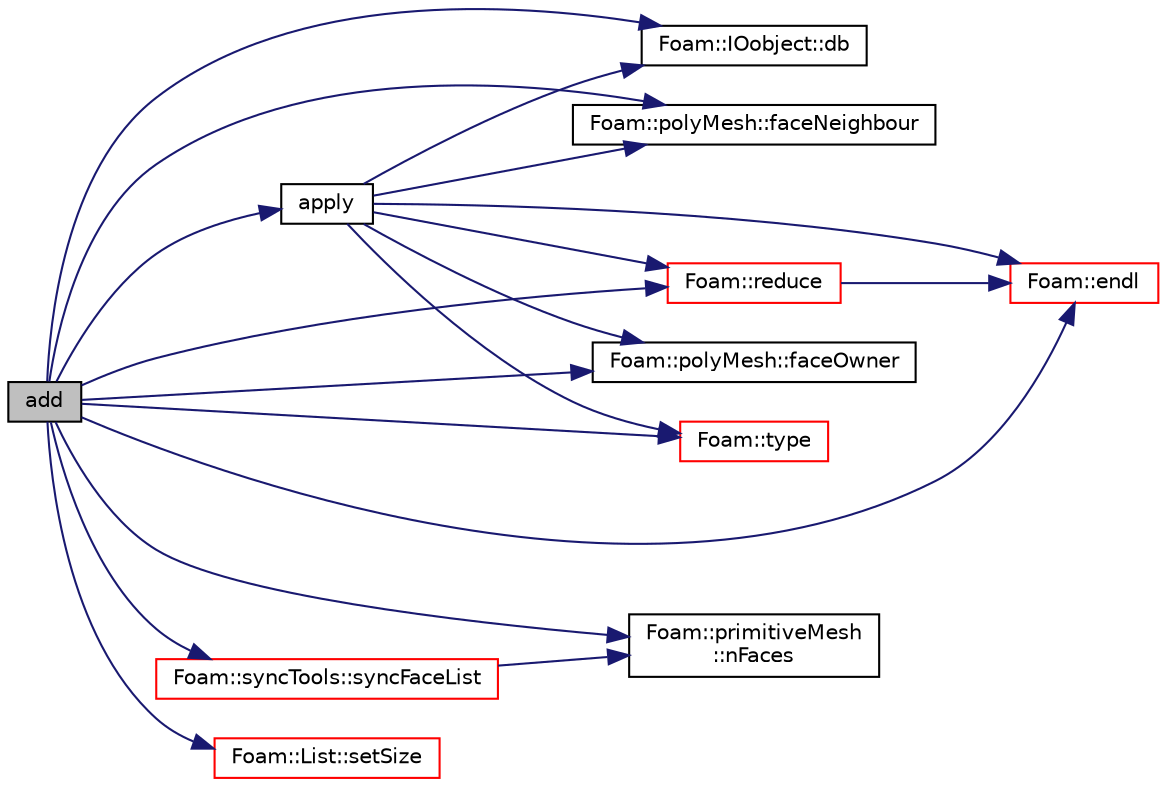 digraph "add"
{
  bgcolor="transparent";
  edge [fontname="Helvetica",fontsize="10",labelfontname="Helvetica",labelfontsize="10"];
  node [fontname="Helvetica",fontsize="10",shape=record];
  rankdir="LR";
  Node1 [label="add",height=0.2,width=0.4,color="black", fillcolor="grey75", style="filled", fontcolor="black"];
  Node1 -> Node2 [color="midnightblue",fontsize="10",style="solid",fontname="Helvetica"];
  Node2 [label="apply",height=0.2,width=0.4,color="black",URL="$a02165.html#a8b7f5f0f508d374237f27785f9f4dcdb",tooltip="Apply any additional post-decomposition constraints. "];
  Node2 -> Node3 [color="midnightblue",fontsize="10",style="solid",fontname="Helvetica"];
  Node3 [label="Foam::IOobject::db",height=0.2,width=0.4,color="black",URL="$a01195.html#adf469b34fcd0250cef43ac4ce3f153ab",tooltip="Return the local objectRegistry. "];
  Node2 -> Node4 [color="midnightblue",fontsize="10",style="solid",fontname="Helvetica"];
  Node4 [label="Foam::polyMesh::faceNeighbour",height=0.2,width=0.4,color="black",URL="$a01954.html#ad03ef02786858ab9d5e2776a4731c77c",tooltip="Return face neighbour. "];
  Node2 -> Node5 [color="midnightblue",fontsize="10",style="solid",fontname="Helvetica"];
  Node5 [label="Foam::polyMesh::faceOwner",height=0.2,width=0.4,color="black",URL="$a01954.html#a6d4def83436c9aa4dc68e8e42c5cf268",tooltip="Return face owner. "];
  Node2 -> Node6 [color="midnightblue",fontsize="10",style="solid",fontname="Helvetica"];
  Node6 [label="Foam::reduce",height=0.2,width=0.4,color="red",URL="$a10887.html#a7ffd6af4acc2eb9ba72ee296b5ecda23"];
  Node6 -> Node7 [color="midnightblue",fontsize="10",style="solid",fontname="Helvetica"];
  Node7 [label="Foam::endl",height=0.2,width=0.4,color="red",URL="$a10887.html#a2db8fe02a0d3909e9351bb4275b23ce4",tooltip="Add newline and flush stream. "];
  Node2 -> Node8 [color="midnightblue",fontsize="10",style="solid",fontname="Helvetica"];
  Node8 [label="Foam::type",height=0.2,width=0.4,color="red",URL="$a10887.html#aec48583af672626378f501eb9fc32cd1",tooltip="Return the file type: DIRECTORY or FILE. "];
  Node2 -> Node7 [color="midnightblue",fontsize="10",style="solid",fontname="Helvetica"];
  Node1 -> Node3 [color="midnightblue",fontsize="10",style="solid",fontname="Helvetica"];
  Node1 -> Node7 [color="midnightblue",fontsize="10",style="solid",fontname="Helvetica"];
  Node1 -> Node4 [color="midnightblue",fontsize="10",style="solid",fontname="Helvetica"];
  Node1 -> Node5 [color="midnightblue",fontsize="10",style="solid",fontname="Helvetica"];
  Node1 -> Node9 [color="midnightblue",fontsize="10",style="solid",fontname="Helvetica"];
  Node9 [label="Foam::primitiveMesh\l::nFaces",height=0.2,width=0.4,color="black",URL="$a02013.html#a9be088de373a98524a153de7da0e92e8"];
  Node1 -> Node6 [color="midnightblue",fontsize="10",style="solid",fontname="Helvetica"];
  Node1 -> Node10 [color="midnightblue",fontsize="10",style="solid",fontname="Helvetica"];
  Node10 [label="Foam::List::setSize",height=0.2,width=0.4,color="red",URL="$a01392.html#aedb985ffeaf1bdbfeccc2a8730405703",tooltip="Reset size of List. "];
  Node1 -> Node11 [color="midnightblue",fontsize="10",style="solid",fontname="Helvetica"];
  Node11 [label="Foam::syncTools::syncFaceList",height=0.2,width=0.4,color="red",URL="$a02630.html#abed40ebf1b90b365509600f5e7b004b7",tooltip="Synchronize values on all mesh faces. "];
  Node11 -> Node9 [color="midnightblue",fontsize="10",style="solid",fontname="Helvetica"];
  Node1 -> Node8 [color="midnightblue",fontsize="10",style="solid",fontname="Helvetica"];
}
